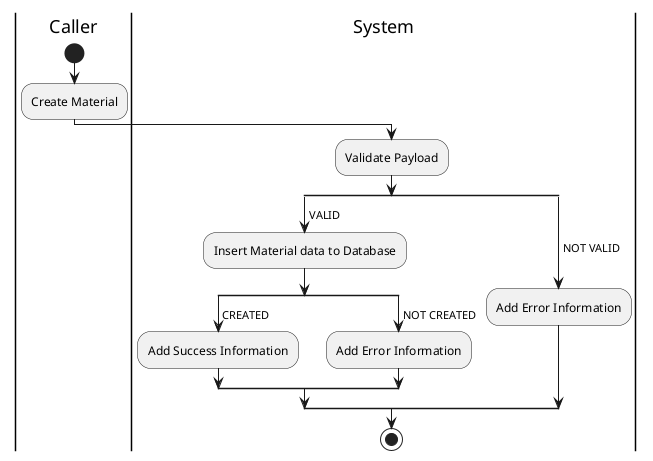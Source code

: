 @startuml CreateMaterial

skinparam ConditionEndStyle hline
skinparam conditionStyle diamond
skinparam Monochrome true
skinparam Shadowing false

|Caller|
start
:Create Material;

|System|
:Validate Payload;
split
    -> VALID;
    :Insert Material data to Database;
    split
        -> CREATED;
        :Add Success Information;
    split again
        -> NOT CREATED;
        :Add Error Information;
    end split
split again
    -> NOT VALID;
    :Add Error Information;
end split
stop

@enduml